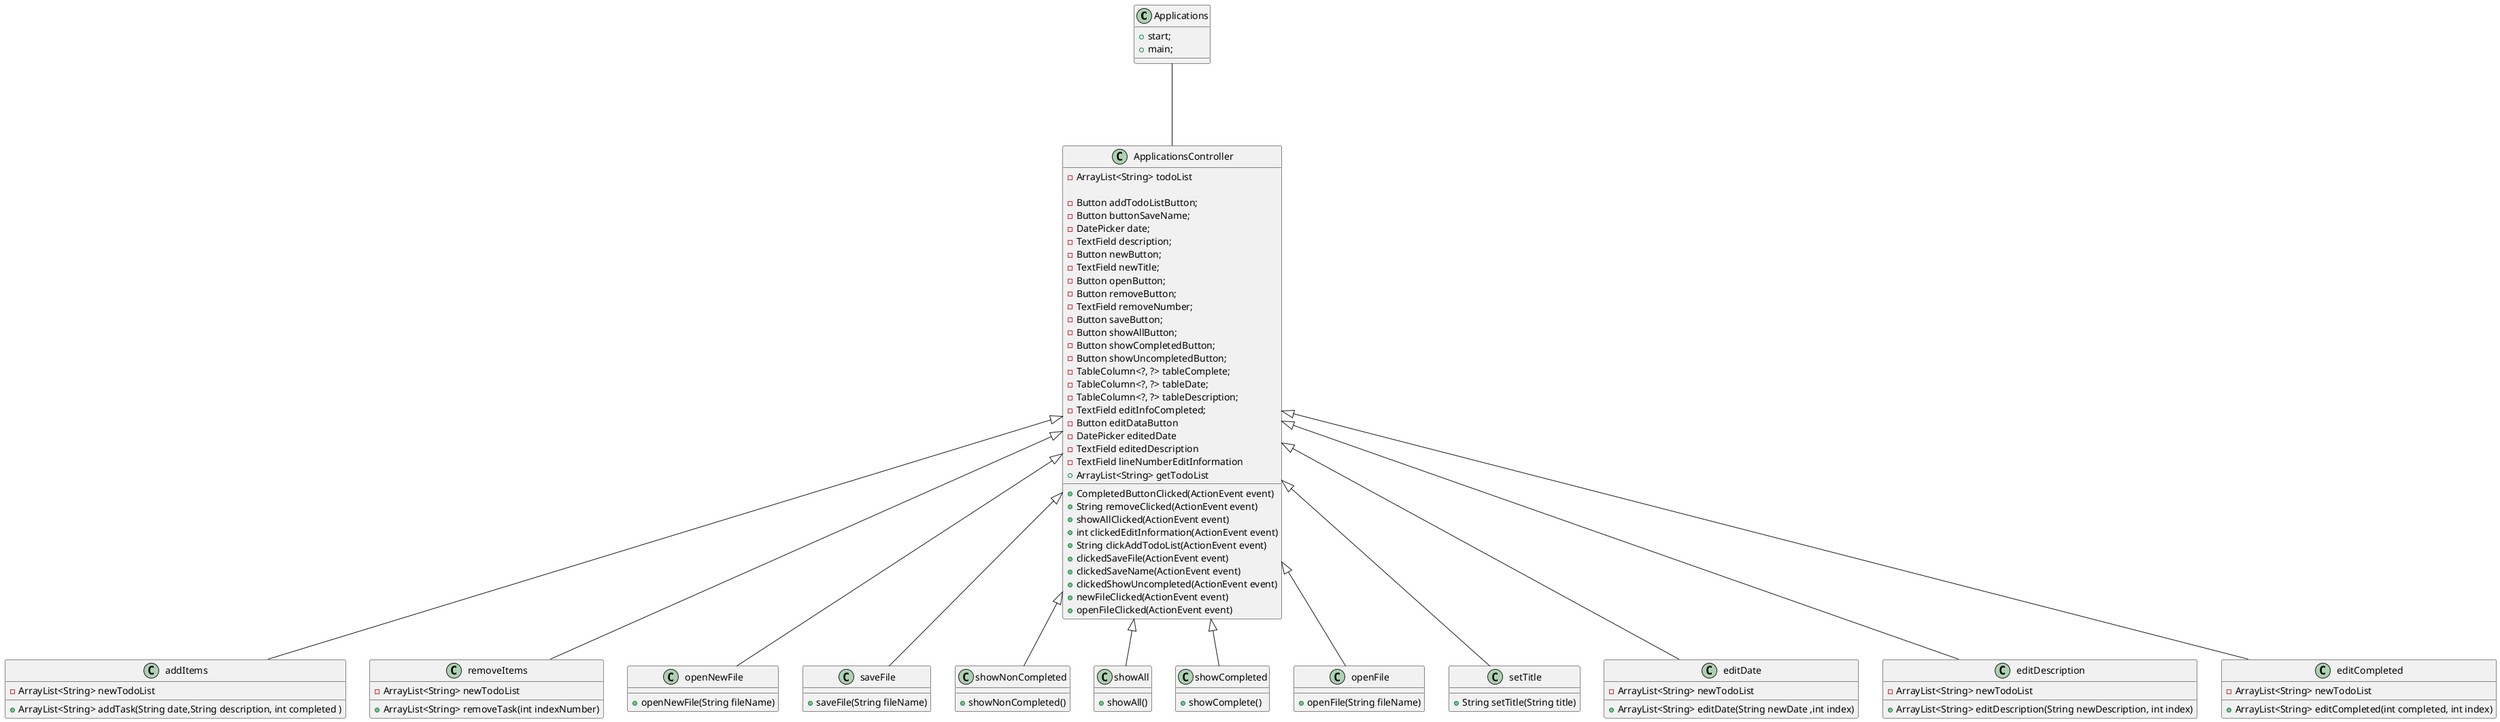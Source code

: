 @startuml
'https://plantuml.com/sequence-diagram

class Applications{
    +start;
    +main;
}
class ApplicationsController{
    -ArrayList<String> todoList

    -Button addTodoListButton;
    -Button buttonSaveName;
    -DatePicker date;
    -TextField description;
    - Button newButton;
    -TextField newTitle;
    -Button openButton;
    -Button removeButton;
    -TextField removeNumber;
    -Button saveButton;
    -Button showAllButton;
    -Button showCompletedButton;
    -Button showUncompletedButton;
    -TableColumn<?, ?> tableComplete;
    -TableColumn<?, ?> tableDate;
    -TableColumn<?, ?> tableDescription;
    -TextField editInfoCompleted;
    -Button editDataButton
    -DatePicker editedDate
    -TextField editedDescription
    -TextField lineNumberEditInformation
    +ArrayList<String> getTodoList
    +CompletedButtonClicked(ActionEvent event)
    +String removeClicked(ActionEvent event)
    +showAllClicked(ActionEvent event)
    +int clickedEditInformation(ActionEvent event)
    +String clickAddTodoList(ActionEvent event)
    +clickedSaveFile(ActionEvent event)
    +clickedSaveName(ActionEvent event)
    +clickedShowUncompleted(ActionEvent event)
    +newFileClicked(ActionEvent event)
    +openFileClicked(ActionEvent event)

}
class addItems{
    -ArrayList<String> newTodoList
    +ArrayList<String> addTask(String date,String description, int completed )
}
class removeItems{
    -ArrayList<String> newTodoList
    +ArrayList<String> removeTask(int indexNumber)
}
class openNewFile{
    +openNewFile(String fileName)

}
class saveFile{
     +saveFile(String fileName)
}
class showNonCompleted{
    +showNonCompleted()
}
class showAll{
     +showAll()
}
class showCompleted{
    +showComplete()
}
class openFile{
    +openFile(String fileName)
}
class setTitle{
   +String setTitle(String title)

}
class editDate{
    -ArrayList<String> newTodoList
    +ArrayList<String> editDate(String newDate ,int index)

}
class editDescription{
    -ArrayList<String> newTodoList
    +ArrayList<String> editDescription(String newDescription, int index)
}
class editCompleted{
    -ArrayList<String> newTodoList
    +ArrayList<String> editCompleted(int completed, int index)

}

Applications --- ApplicationsController
ApplicationsController <|-- addItems
ApplicationsController <|-- removeItems
ApplicationsController <|-- openNewFile
ApplicationsController <|-- saveFile
ApplicationsController <|-- showNonCompleted
ApplicationsController <|-- showAll
ApplicationsController <|-- showCompleted
ApplicationsController <|-- openFile
ApplicationsController <|-- setTitle
ApplicationsController <|-- editDate
ApplicationsController <|-- editDescription
ApplicationsController <|-- editCompleted
@enduml